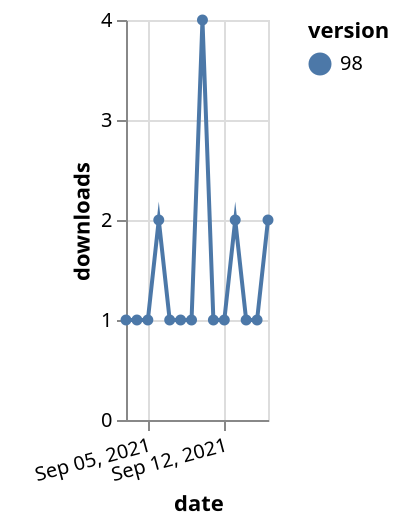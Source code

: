 {"$schema": "https://vega.github.io/schema/vega-lite/v5.json", "description": "A simple bar chart with embedded data.", "data": {"values": [{"date": "2021-09-03", "total": 300, "delta": 1, "version": "98"}, {"date": "2021-09-04", "total": 301, "delta": 1, "version": "98"}, {"date": "2021-09-05", "total": 302, "delta": 1, "version": "98"}, {"date": "2021-09-06", "total": 304, "delta": 2, "version": "98"}, {"date": "2021-09-07", "total": 305, "delta": 1, "version": "98"}, {"date": "2021-09-08", "total": 306, "delta": 1, "version": "98"}, {"date": "2021-09-09", "total": 307, "delta": 1, "version": "98"}, {"date": "2021-09-10", "total": 311, "delta": 4, "version": "98"}, {"date": "2021-09-11", "total": 312, "delta": 1, "version": "98"}, {"date": "2021-09-12", "total": 313, "delta": 1, "version": "98"}, {"date": "2021-09-13", "total": 315, "delta": 2, "version": "98"}, {"date": "2021-09-14", "total": 316, "delta": 1, "version": "98"}, {"date": "2021-09-15", "total": 317, "delta": 1, "version": "98"}, {"date": "2021-09-16", "total": 319, "delta": 2, "version": "98"}]}, "width": "container", "mark": {"type": "line", "point": {"filled": true}}, "encoding": {"x": {"field": "date", "type": "temporal", "timeUnit": "yearmonthdate", "title": "date", "axis": {"labelAngle": -15}}, "y": {"field": "delta", "type": "quantitative", "title": "downloads"}, "color": {"field": "version", "type": "nominal"}, "tooltip": {"field": "delta"}}}